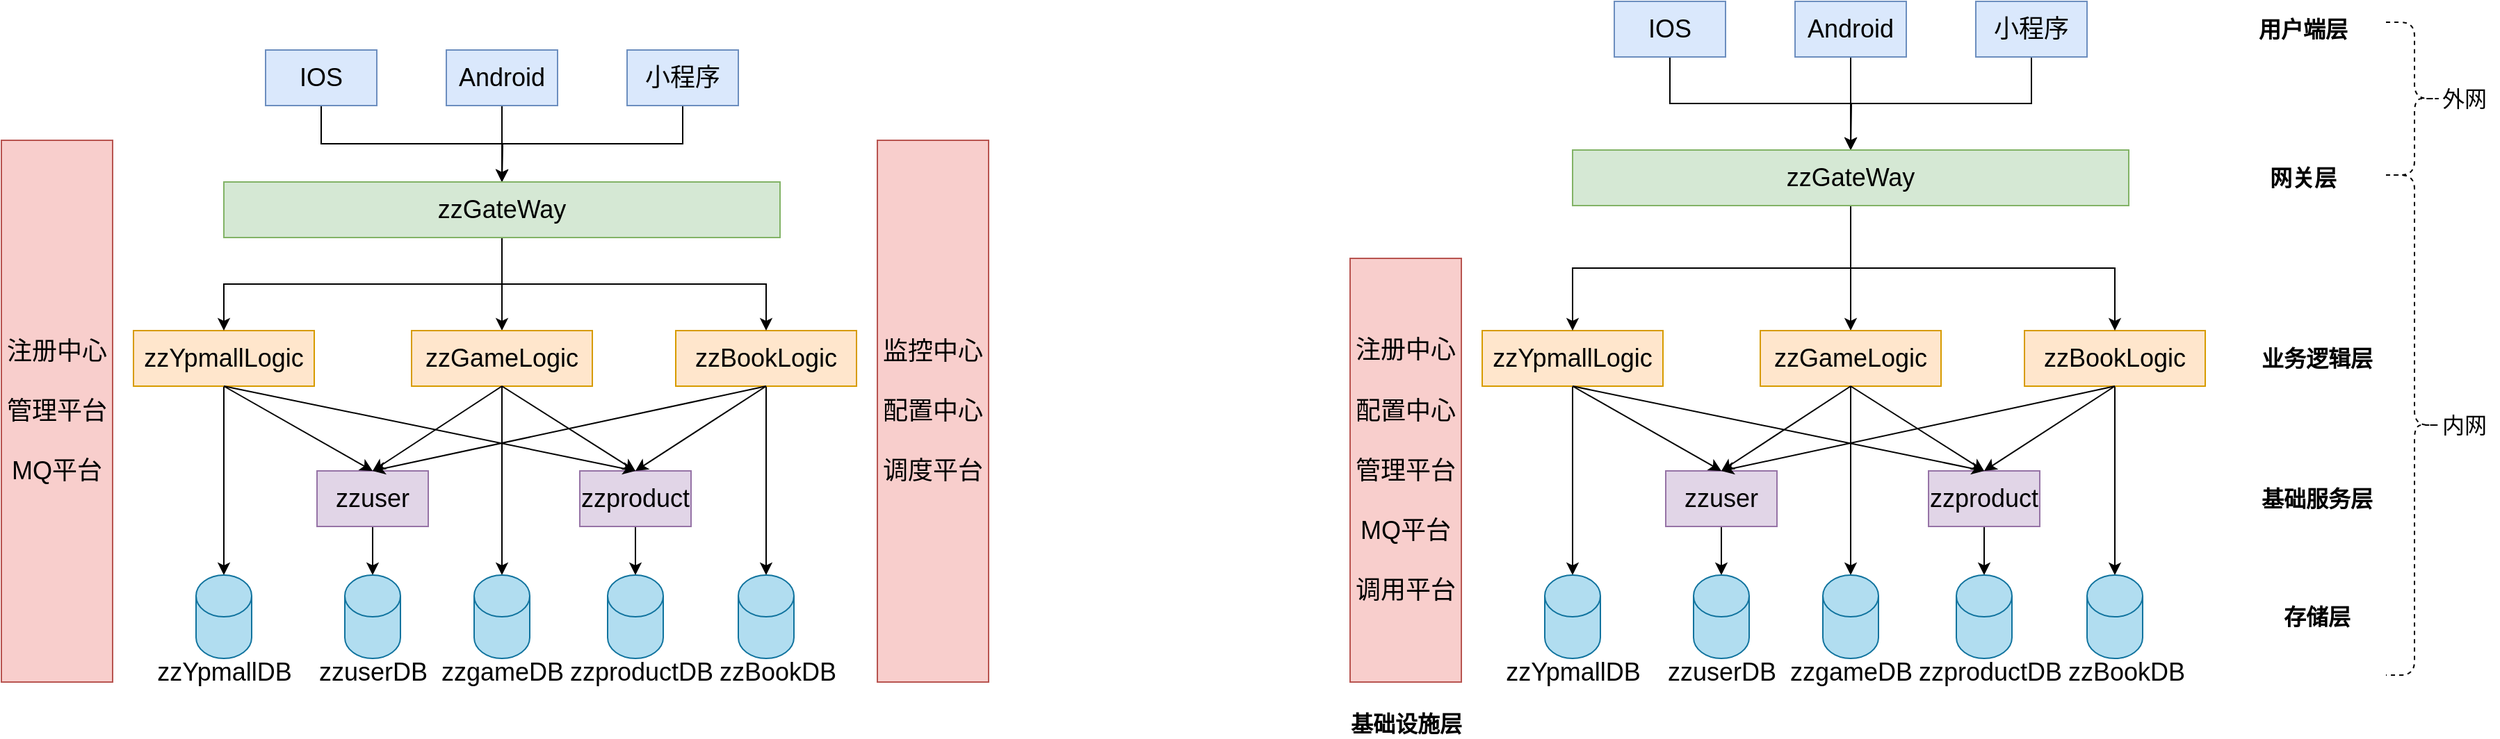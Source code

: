 <mxfile version="16.4.5" type="github">
  <diagram id="UJfnqa16FPFxeTNqQk0E" name="Page-1">
    <mxGraphModel dx="1070" dy="769" grid="1" gridSize="10" guides="1" tooltips="1" connect="1" arrows="1" fold="1" page="1" pageScale="1" pageWidth="827" pageHeight="1169" math="0" shadow="0">
      <root>
        <mxCell id="0" />
        <mxCell id="1" parent="0" />
        <mxCell id="Q5UJTFhfFlcfxcYRVWW--1" style="edgeStyle=orthogonalEdgeStyle;rounded=0;orthogonalLoop=1;jettySize=auto;html=1;exitX=0.5;exitY=1;exitDx=0;exitDy=0;entryX=0.5;entryY=0;entryDx=0;entryDy=0;" edge="1" parent="1" source="Q5UJTFhfFlcfxcYRVWW--2" target="Q5UJTFhfFlcfxcYRVWW--32">
          <mxGeometry relative="1" as="geometry" />
        </mxCell>
        <mxCell id="Q5UJTFhfFlcfxcYRVWW--2" value="&lt;font style=&quot;font-size: 18px&quot;&gt;IOS&lt;/font&gt;" style="rounded=0;whiteSpace=wrap;html=1;fillColor=#dae8fc;strokeColor=#6c8ebf;" vertex="1" parent="1">
          <mxGeometry x="230" y="90" width="80" height="40" as="geometry" />
        </mxCell>
        <mxCell id="Q5UJTFhfFlcfxcYRVWW--3" style="edgeStyle=orthogonalEdgeStyle;rounded=0;orthogonalLoop=1;jettySize=auto;html=1;exitX=0.5;exitY=1;exitDx=0;exitDy=0;entryX=0.5;entryY=0;entryDx=0;entryDy=0;" edge="1" parent="1" source="Q5UJTFhfFlcfxcYRVWW--4" target="Q5UJTFhfFlcfxcYRVWW--32">
          <mxGeometry relative="1" as="geometry" />
        </mxCell>
        <mxCell id="Q5UJTFhfFlcfxcYRVWW--4" value="&lt;font style=&quot;font-size: 18px&quot;&gt;Android&lt;/font&gt;" style="rounded=0;whiteSpace=wrap;html=1;fillColor=#dae8fc;strokeColor=#6c8ebf;" vertex="1" parent="1">
          <mxGeometry x="360" y="90" width="80" height="40" as="geometry" />
        </mxCell>
        <mxCell id="Q5UJTFhfFlcfxcYRVWW--5" style="edgeStyle=orthogonalEdgeStyle;rounded=0;orthogonalLoop=1;jettySize=auto;html=1;exitX=0.5;exitY=1;exitDx=0;exitDy=0;" edge="1" parent="1" source="Q5UJTFhfFlcfxcYRVWW--6">
          <mxGeometry relative="1" as="geometry">
            <mxPoint x="400" y="185" as="targetPoint" />
          </mxGeometry>
        </mxCell>
        <mxCell id="Q5UJTFhfFlcfxcYRVWW--6" value="&lt;span style=&quot;font-size: 18px&quot;&gt;小程序&lt;/span&gt;" style="rounded=0;whiteSpace=wrap;html=1;fillColor=#dae8fc;strokeColor=#6c8ebf;" vertex="1" parent="1">
          <mxGeometry x="490" y="90" width="80" height="40" as="geometry" />
        </mxCell>
        <mxCell id="Q5UJTFhfFlcfxcYRVWW--7" style="edgeStyle=orthogonalEdgeStyle;rounded=0;orthogonalLoop=1;jettySize=auto;html=1;exitX=0.5;exitY=1;exitDx=0;exitDy=0;entryX=0.5;entryY=0;entryDx=0;entryDy=0;entryPerimeter=0;fontSize=18;" edge="1" parent="1" source="Q5UJTFhfFlcfxcYRVWW--8" target="Q5UJTFhfFlcfxcYRVWW--15">
          <mxGeometry relative="1" as="geometry" />
        </mxCell>
        <mxCell id="Q5UJTFhfFlcfxcYRVWW--8" value="&lt;font style=&quot;font-size: 18px&quot;&gt;zzYpmallLogic&lt;/font&gt;" style="rounded=0;whiteSpace=wrap;html=1;fillColor=#ffe6cc;strokeColor=#d79b00;" vertex="1" parent="1">
          <mxGeometry x="135" y="292" width="130" height="40" as="geometry" />
        </mxCell>
        <mxCell id="Q5UJTFhfFlcfxcYRVWW--9" style="edgeStyle=orthogonalEdgeStyle;rounded=0;orthogonalLoop=1;jettySize=auto;html=1;exitX=0.5;exitY=1;exitDx=0;exitDy=0;entryX=0.5;entryY=0;entryDx=0;entryDy=0;entryPerimeter=0;fontSize=18;" edge="1" parent="1" source="Q5UJTFhfFlcfxcYRVWW--10" target="Q5UJTFhfFlcfxcYRVWW--21">
          <mxGeometry relative="1" as="geometry" />
        </mxCell>
        <mxCell id="Q5UJTFhfFlcfxcYRVWW--10" value="&lt;font style=&quot;font-size: 18px&quot;&gt;zzBookLogic&lt;/font&gt;" style="rounded=0;whiteSpace=wrap;html=1;fillColor=#ffe6cc;strokeColor=#d79b00;" vertex="1" parent="1">
          <mxGeometry x="525" y="292" width="130" height="40" as="geometry" />
        </mxCell>
        <mxCell id="Q5UJTFhfFlcfxcYRVWW--11" style="edgeStyle=orthogonalEdgeStyle;rounded=0;orthogonalLoop=1;jettySize=auto;html=1;exitX=0.5;exitY=1;exitDx=0;exitDy=0;entryX=0.5;entryY=0;entryDx=0;entryDy=0;entryPerimeter=0;fontSize=18;" edge="1" parent="1" source="Q5UJTFhfFlcfxcYRVWW--12" target="Q5UJTFhfFlcfxcYRVWW--17">
          <mxGeometry relative="1" as="geometry" />
        </mxCell>
        <mxCell id="Q5UJTFhfFlcfxcYRVWW--12" value="&lt;font style=&quot;font-size: 18px&quot;&gt;zzuser&lt;/font&gt;" style="rounded=0;whiteSpace=wrap;html=1;fillColor=#e1d5e7;strokeColor=#9673a6;" vertex="1" parent="1">
          <mxGeometry x="267" y="393" width="80" height="40" as="geometry" />
        </mxCell>
        <mxCell id="Q5UJTFhfFlcfxcYRVWW--13" style="edgeStyle=orthogonalEdgeStyle;rounded=0;orthogonalLoop=1;jettySize=auto;html=1;exitX=0.5;exitY=1;exitDx=0;exitDy=0;entryX=0.5;entryY=0;entryDx=0;entryDy=0;entryPerimeter=0;fontSize=18;" edge="1" parent="1" source="Q5UJTFhfFlcfxcYRVWW--14" target="Q5UJTFhfFlcfxcYRVWW--19">
          <mxGeometry relative="1" as="geometry" />
        </mxCell>
        <mxCell id="Q5UJTFhfFlcfxcYRVWW--14" value="&lt;font style=&quot;font-size: 18px&quot;&gt;zzproduct&lt;/font&gt;" style="rounded=0;whiteSpace=wrap;html=1;fillColor=#e1d5e7;strokeColor=#9673a6;" vertex="1" parent="1">
          <mxGeometry x="456" y="393" width="80" height="40" as="geometry" />
        </mxCell>
        <mxCell id="Q5UJTFhfFlcfxcYRVWW--15" value="" style="shape=cylinder3;whiteSpace=wrap;html=1;boundedLbl=1;backgroundOutline=1;size=15;fontSize=18;fillColor=#b1ddf0;strokeColor=#10739e;" vertex="1" parent="1">
          <mxGeometry x="180" y="468" width="40" height="60" as="geometry" />
        </mxCell>
        <mxCell id="Q5UJTFhfFlcfxcYRVWW--16" value="zzYpmallDB" style="text;html=1;align=center;verticalAlign=middle;resizable=0;points=[];autosize=1;strokeColor=none;fillColor=none;fontSize=18;" vertex="1" parent="1">
          <mxGeometry x="145" y="523" width="110" height="30" as="geometry" />
        </mxCell>
        <mxCell id="Q5UJTFhfFlcfxcYRVWW--17" value="" style="shape=cylinder3;whiteSpace=wrap;html=1;boundedLbl=1;backgroundOutline=1;size=15;fontSize=18;fillColor=#b1ddf0;strokeColor=#10739e;" vertex="1" parent="1">
          <mxGeometry x="287" y="468" width="40" height="60" as="geometry" />
        </mxCell>
        <mxCell id="Q5UJTFhfFlcfxcYRVWW--18" value="zzuserDB" style="text;html=1;align=center;verticalAlign=middle;resizable=0;points=[];autosize=1;strokeColor=none;fillColor=none;fontSize=18;" vertex="1" parent="1">
          <mxGeometry x="262" y="523" width="90" height="30" as="geometry" />
        </mxCell>
        <mxCell id="Q5UJTFhfFlcfxcYRVWW--19" value="" style="shape=cylinder3;whiteSpace=wrap;html=1;boundedLbl=1;backgroundOutline=1;size=15;fontSize=18;fillColor=#b1ddf0;strokeColor=#10739e;" vertex="1" parent="1">
          <mxGeometry x="476" y="468" width="40" height="60" as="geometry" />
        </mxCell>
        <mxCell id="Q5UJTFhfFlcfxcYRVWW--20" value="zzproductDB" style="text;html=1;align=center;verticalAlign=middle;resizable=0;points=[];autosize=1;strokeColor=none;fillColor=none;fontSize=18;" vertex="1" parent="1">
          <mxGeometry x="440" y="523" width="120" height="30" as="geometry" />
        </mxCell>
        <mxCell id="Q5UJTFhfFlcfxcYRVWW--21" value="" style="shape=cylinder3;whiteSpace=wrap;html=1;boundedLbl=1;backgroundOutline=1;size=15;fontSize=18;fillColor=#b1ddf0;strokeColor=#10739e;" vertex="1" parent="1">
          <mxGeometry x="570" y="468" width="40" height="60" as="geometry" />
        </mxCell>
        <mxCell id="Q5UJTFhfFlcfxcYRVWW--22" value="zzBookDB" style="text;html=1;align=center;verticalAlign=middle;resizable=0;points=[];autosize=1;strokeColor=none;fillColor=none;fontSize=18;" vertex="1" parent="1">
          <mxGeometry x="548" y="523" width="100" height="30" as="geometry" />
        </mxCell>
        <mxCell id="Q5UJTFhfFlcfxcYRVWW--23" value="&lt;span style=&quot;font-size: 18px&quot;&gt;注册中心&lt;br&gt;&lt;br&gt;管理平台&lt;br&gt;&lt;br&gt;MQ平台&lt;br&gt;&lt;/span&gt;" style="rounded=0;whiteSpace=wrap;html=1;fillColor=#f8cecc;strokeColor=#b85450;" vertex="1" parent="1">
          <mxGeometry x="40" y="155" width="80" height="390" as="geometry" />
        </mxCell>
        <mxCell id="Q5UJTFhfFlcfxcYRVWW--24" value="&lt;span style=&quot;font-size: 18px&quot;&gt;监控中心&lt;br&gt;&lt;br&gt;配置中心&lt;br&gt;&lt;br&gt;调度平台&lt;br&gt;&lt;/span&gt;" style="rounded=0;whiteSpace=wrap;html=1;fillColor=#f8cecc;strokeColor=#b85450;" vertex="1" parent="1">
          <mxGeometry x="670" y="155" width="80" height="390" as="geometry" />
        </mxCell>
        <mxCell id="Q5UJTFhfFlcfxcYRVWW--25" value="" style="endArrow=classic;html=1;rounded=0;fontSize=18;exitX=0.5;exitY=1;exitDx=0;exitDy=0;entryX=0.5;entryY=0;entryDx=0;entryDy=0;" edge="1" parent="1" source="Q5UJTFhfFlcfxcYRVWW--8" target="Q5UJTFhfFlcfxcYRVWW--12">
          <mxGeometry width="50" height="50" relative="1" as="geometry">
            <mxPoint x="260" y="655" as="sourcePoint" />
            <mxPoint x="310" y="605" as="targetPoint" />
          </mxGeometry>
        </mxCell>
        <mxCell id="Q5UJTFhfFlcfxcYRVWW--26" value="" style="endArrow=classic;html=1;rounded=0;fontSize=18;exitX=0.5;exitY=1;exitDx=0;exitDy=0;entryX=0.5;entryY=0;entryDx=0;entryDy=0;" edge="1" parent="1" source="Q5UJTFhfFlcfxcYRVWW--8" target="Q5UJTFhfFlcfxcYRVWW--14">
          <mxGeometry width="50" height="50" relative="1" as="geometry">
            <mxPoint x="210" y="342" as="sourcePoint" />
            <mxPoint x="330" y="403" as="targetPoint" />
          </mxGeometry>
        </mxCell>
        <mxCell id="Q5UJTFhfFlcfxcYRVWW--27" value="" style="endArrow=classic;html=1;rounded=0;fontSize=18;exitX=0.5;exitY=1;exitDx=0;exitDy=0;entryX=0.5;entryY=0;entryDx=0;entryDy=0;" edge="1" parent="1" source="Q5UJTFhfFlcfxcYRVWW--10" target="Q5UJTFhfFlcfxcYRVWW--14">
          <mxGeometry width="50" height="50" relative="1" as="geometry">
            <mxPoint x="210" y="342" as="sourcePoint" />
            <mxPoint x="480" y="403" as="targetPoint" />
          </mxGeometry>
        </mxCell>
        <mxCell id="Q5UJTFhfFlcfxcYRVWW--28" value="" style="endArrow=classic;html=1;rounded=0;fontSize=18;exitX=0.5;exitY=1;exitDx=0;exitDy=0;entryX=0.5;entryY=0;entryDx=0;entryDy=0;" edge="1" parent="1" source="Q5UJTFhfFlcfxcYRVWW--10" target="Q5UJTFhfFlcfxcYRVWW--12">
          <mxGeometry width="50" height="50" relative="1" as="geometry">
            <mxPoint x="610" y="375" as="sourcePoint" />
            <mxPoint x="350" y="312" as="targetPoint" />
          </mxGeometry>
        </mxCell>
        <mxCell id="Q5UJTFhfFlcfxcYRVWW--29" style="edgeStyle=orthogonalEdgeStyle;rounded=0;orthogonalLoop=1;jettySize=auto;html=1;exitX=0.5;exitY=1;exitDx=0;exitDy=0;fontSize=18;" edge="1" parent="1" source="Q5UJTFhfFlcfxcYRVWW--32" target="Q5UJTFhfFlcfxcYRVWW--34">
          <mxGeometry relative="1" as="geometry" />
        </mxCell>
        <mxCell id="Q5UJTFhfFlcfxcYRVWW--30" style="edgeStyle=orthogonalEdgeStyle;rounded=0;orthogonalLoop=1;jettySize=auto;html=1;exitX=0.5;exitY=1;exitDx=0;exitDy=0;entryX=0.5;entryY=0;entryDx=0;entryDy=0;" edge="1" parent="1" source="Q5UJTFhfFlcfxcYRVWW--32" target="Q5UJTFhfFlcfxcYRVWW--8">
          <mxGeometry relative="1" as="geometry" />
        </mxCell>
        <mxCell id="Q5UJTFhfFlcfxcYRVWW--31" style="edgeStyle=orthogonalEdgeStyle;rounded=0;orthogonalLoop=1;jettySize=auto;html=1;exitX=0.5;exitY=1;exitDx=0;exitDy=0;entryX=0.5;entryY=0;entryDx=0;entryDy=0;" edge="1" parent="1" source="Q5UJTFhfFlcfxcYRVWW--32" target="Q5UJTFhfFlcfxcYRVWW--10">
          <mxGeometry relative="1" as="geometry" />
        </mxCell>
        <mxCell id="Q5UJTFhfFlcfxcYRVWW--32" value="&lt;font style=&quot;font-size: 18px&quot;&gt;zzGateWay&lt;/font&gt;" style="rounded=0;whiteSpace=wrap;html=1;fillColor=#d5e8d4;strokeColor=#82b366;" vertex="1" parent="1">
          <mxGeometry x="200" y="185" width="400" height="40" as="geometry" />
        </mxCell>
        <mxCell id="Q5UJTFhfFlcfxcYRVWW--33" style="edgeStyle=orthogonalEdgeStyle;rounded=0;orthogonalLoop=1;jettySize=auto;html=1;exitX=0.5;exitY=1;exitDx=0;exitDy=0;entryX=0.5;entryY=0;entryDx=0;entryDy=0;entryPerimeter=0;" edge="1" parent="1" source="Q5UJTFhfFlcfxcYRVWW--34" target="Q5UJTFhfFlcfxcYRVWW--35">
          <mxGeometry relative="1" as="geometry" />
        </mxCell>
        <mxCell id="Q5UJTFhfFlcfxcYRVWW--34" value="&lt;font style=&quot;font-size: 18px&quot;&gt;zzGameLogic&lt;/font&gt;" style="rounded=0;whiteSpace=wrap;html=1;fillColor=#ffe6cc;strokeColor=#d79b00;" vertex="1" parent="1">
          <mxGeometry x="335" y="292" width="130" height="40" as="geometry" />
        </mxCell>
        <mxCell id="Q5UJTFhfFlcfxcYRVWW--35" value="" style="shape=cylinder3;whiteSpace=wrap;html=1;boundedLbl=1;backgroundOutline=1;size=15;fontSize=18;fillColor=#b1ddf0;strokeColor=#10739e;" vertex="1" parent="1">
          <mxGeometry x="380" y="468" width="40" height="60" as="geometry" />
        </mxCell>
        <mxCell id="Q5UJTFhfFlcfxcYRVWW--36" value="zzgameDB" style="text;html=1;align=center;verticalAlign=middle;resizable=0;points=[];autosize=1;strokeColor=none;fillColor=none;fontSize=18;" vertex="1" parent="1">
          <mxGeometry x="350" y="523" width="100" height="30" as="geometry" />
        </mxCell>
        <mxCell id="Q5UJTFhfFlcfxcYRVWW--37" value="" style="endArrow=classic;html=1;rounded=0;fontSize=18;exitX=0.5;exitY=1;exitDx=0;exitDy=0;entryX=0.5;entryY=0;entryDx=0;entryDy=0;" edge="1" parent="1" source="Q5UJTFhfFlcfxcYRVWW--34" target="Q5UJTFhfFlcfxcYRVWW--14">
          <mxGeometry width="50" height="50" relative="1" as="geometry">
            <mxPoint x="210" y="342" as="sourcePoint" />
            <mxPoint x="503" y="403" as="targetPoint" />
          </mxGeometry>
        </mxCell>
        <mxCell id="Q5UJTFhfFlcfxcYRVWW--38" value="" style="endArrow=classic;html=1;rounded=0;fontSize=18;exitX=0.5;exitY=1;exitDx=0;exitDy=0;entryX=0.5;entryY=0;entryDx=0;entryDy=0;" edge="1" parent="1" source="Q5UJTFhfFlcfxcYRVWW--34" target="Q5UJTFhfFlcfxcYRVWW--12">
          <mxGeometry width="50" height="50" relative="1" as="geometry">
            <mxPoint x="600" y="342" as="sourcePoint" />
            <mxPoint x="317" y="403" as="targetPoint" />
          </mxGeometry>
        </mxCell>
        <mxCell id="Q5UJTFhfFlcfxcYRVWW--39" style="edgeStyle=orthogonalEdgeStyle;rounded=0;orthogonalLoop=1;jettySize=auto;html=1;exitX=0.5;exitY=1;exitDx=0;exitDy=0;entryX=0.5;entryY=0;entryDx=0;entryDy=0;" edge="1" parent="1" source="Q5UJTFhfFlcfxcYRVWW--40" target="Q5UJTFhfFlcfxcYRVWW--70">
          <mxGeometry relative="1" as="geometry" />
        </mxCell>
        <mxCell id="Q5UJTFhfFlcfxcYRVWW--40" value="&lt;font style=&quot;font-size: 18px&quot;&gt;IOS&lt;/font&gt;" style="rounded=0;whiteSpace=wrap;html=1;fillColor=#dae8fc;strokeColor=#6c8ebf;" vertex="1" parent="1">
          <mxGeometry x="1200" y="55" width="80" height="40" as="geometry" />
        </mxCell>
        <mxCell id="Q5UJTFhfFlcfxcYRVWW--41" style="edgeStyle=orthogonalEdgeStyle;rounded=0;orthogonalLoop=1;jettySize=auto;html=1;exitX=0.5;exitY=1;exitDx=0;exitDy=0;entryX=0.5;entryY=0;entryDx=0;entryDy=0;" edge="1" parent="1" source="Q5UJTFhfFlcfxcYRVWW--42" target="Q5UJTFhfFlcfxcYRVWW--70">
          <mxGeometry relative="1" as="geometry" />
        </mxCell>
        <mxCell id="Q5UJTFhfFlcfxcYRVWW--42" value="&lt;font style=&quot;font-size: 18px&quot;&gt;Android&lt;/font&gt;" style="rounded=0;whiteSpace=wrap;html=1;fillColor=#dae8fc;strokeColor=#6c8ebf;" vertex="1" parent="1">
          <mxGeometry x="1330" y="55" width="80" height="40" as="geometry" />
        </mxCell>
        <mxCell id="Q5UJTFhfFlcfxcYRVWW--43" style="edgeStyle=orthogonalEdgeStyle;rounded=0;orthogonalLoop=1;jettySize=auto;html=1;exitX=0.5;exitY=1;exitDx=0;exitDy=0;" edge="1" parent="1" source="Q5UJTFhfFlcfxcYRVWW--44">
          <mxGeometry relative="1" as="geometry">
            <mxPoint x="1370" y="162" as="targetPoint" />
          </mxGeometry>
        </mxCell>
        <mxCell id="Q5UJTFhfFlcfxcYRVWW--44" value="&lt;span style=&quot;font-size: 18px&quot;&gt;小程序&lt;/span&gt;" style="rounded=0;whiteSpace=wrap;html=1;fillColor=#dae8fc;strokeColor=#6c8ebf;" vertex="1" parent="1">
          <mxGeometry x="1460" y="55" width="80" height="40" as="geometry" />
        </mxCell>
        <mxCell id="Q5UJTFhfFlcfxcYRVWW--45" style="edgeStyle=orthogonalEdgeStyle;rounded=0;orthogonalLoop=1;jettySize=auto;html=1;exitX=0.5;exitY=1;exitDx=0;exitDy=0;entryX=0.5;entryY=0;entryDx=0;entryDy=0;entryPerimeter=0;fontSize=18;" edge="1" parent="1" source="Q5UJTFhfFlcfxcYRVWW--46" target="Q5UJTFhfFlcfxcYRVWW--53">
          <mxGeometry relative="1" as="geometry" />
        </mxCell>
        <mxCell id="Q5UJTFhfFlcfxcYRVWW--46" value="&lt;font style=&quot;font-size: 18px&quot;&gt;zzYpmallLogic&lt;/font&gt;" style="rounded=0;whiteSpace=wrap;html=1;fillColor=#ffe6cc;strokeColor=#d79b00;" vertex="1" parent="1">
          <mxGeometry x="1105" y="292" width="130" height="40" as="geometry" />
        </mxCell>
        <mxCell id="Q5UJTFhfFlcfxcYRVWW--47" style="edgeStyle=orthogonalEdgeStyle;rounded=0;orthogonalLoop=1;jettySize=auto;html=1;exitX=0.5;exitY=1;exitDx=0;exitDy=0;entryX=0.5;entryY=0;entryDx=0;entryDy=0;entryPerimeter=0;fontSize=18;" edge="1" parent="1" source="Q5UJTFhfFlcfxcYRVWW--48" target="Q5UJTFhfFlcfxcYRVWW--59">
          <mxGeometry relative="1" as="geometry" />
        </mxCell>
        <mxCell id="Q5UJTFhfFlcfxcYRVWW--48" value="&lt;font style=&quot;font-size: 18px&quot;&gt;zzBookLogic&lt;/font&gt;" style="rounded=0;whiteSpace=wrap;html=1;fillColor=#ffe6cc;strokeColor=#d79b00;" vertex="1" parent="1">
          <mxGeometry x="1495" y="292" width="130" height="40" as="geometry" />
        </mxCell>
        <mxCell id="Q5UJTFhfFlcfxcYRVWW--49" style="edgeStyle=orthogonalEdgeStyle;rounded=0;orthogonalLoop=1;jettySize=auto;html=1;exitX=0.5;exitY=1;exitDx=0;exitDy=0;entryX=0.5;entryY=0;entryDx=0;entryDy=0;entryPerimeter=0;fontSize=18;" edge="1" parent="1" source="Q5UJTFhfFlcfxcYRVWW--50" target="Q5UJTFhfFlcfxcYRVWW--55">
          <mxGeometry relative="1" as="geometry" />
        </mxCell>
        <mxCell id="Q5UJTFhfFlcfxcYRVWW--50" value="&lt;font style=&quot;font-size: 18px&quot;&gt;zzuser&lt;/font&gt;" style="rounded=0;whiteSpace=wrap;html=1;fillColor=#e1d5e7;strokeColor=#9673a6;" vertex="1" parent="1">
          <mxGeometry x="1237" y="393" width="80" height="40" as="geometry" />
        </mxCell>
        <mxCell id="Q5UJTFhfFlcfxcYRVWW--51" style="edgeStyle=orthogonalEdgeStyle;rounded=0;orthogonalLoop=1;jettySize=auto;html=1;exitX=0.5;exitY=1;exitDx=0;exitDy=0;entryX=0.5;entryY=0;entryDx=0;entryDy=0;entryPerimeter=0;fontSize=18;" edge="1" parent="1" source="Q5UJTFhfFlcfxcYRVWW--52" target="Q5UJTFhfFlcfxcYRVWW--57">
          <mxGeometry relative="1" as="geometry" />
        </mxCell>
        <mxCell id="Q5UJTFhfFlcfxcYRVWW--52" value="&lt;font style=&quot;font-size: 18px&quot;&gt;zzproduct&lt;/font&gt;" style="rounded=0;whiteSpace=wrap;html=1;fillColor=#e1d5e7;strokeColor=#9673a6;" vertex="1" parent="1">
          <mxGeometry x="1426" y="393" width="80" height="40" as="geometry" />
        </mxCell>
        <mxCell id="Q5UJTFhfFlcfxcYRVWW--53" value="" style="shape=cylinder3;whiteSpace=wrap;html=1;boundedLbl=1;backgroundOutline=1;size=15;fontSize=18;fillColor=#b1ddf0;strokeColor=#10739e;" vertex="1" parent="1">
          <mxGeometry x="1150" y="468" width="40" height="60" as="geometry" />
        </mxCell>
        <mxCell id="Q5UJTFhfFlcfxcYRVWW--54" value="zzYpmallDB" style="text;html=1;align=center;verticalAlign=middle;resizable=0;points=[];autosize=1;strokeColor=none;fillColor=none;fontSize=18;" vertex="1" parent="1">
          <mxGeometry x="1115" y="523" width="110" height="30" as="geometry" />
        </mxCell>
        <mxCell id="Q5UJTFhfFlcfxcYRVWW--55" value="" style="shape=cylinder3;whiteSpace=wrap;html=1;boundedLbl=1;backgroundOutline=1;size=15;fontSize=18;fillColor=#b1ddf0;strokeColor=#10739e;" vertex="1" parent="1">
          <mxGeometry x="1257" y="468" width="40" height="60" as="geometry" />
        </mxCell>
        <mxCell id="Q5UJTFhfFlcfxcYRVWW--56" value="zzuserDB" style="text;html=1;align=center;verticalAlign=middle;resizable=0;points=[];autosize=1;strokeColor=none;fillColor=none;fontSize=18;" vertex="1" parent="1">
          <mxGeometry x="1232" y="523" width="90" height="30" as="geometry" />
        </mxCell>
        <mxCell id="Q5UJTFhfFlcfxcYRVWW--57" value="" style="shape=cylinder3;whiteSpace=wrap;html=1;boundedLbl=1;backgroundOutline=1;size=15;fontSize=18;fillColor=#b1ddf0;strokeColor=#10739e;" vertex="1" parent="1">
          <mxGeometry x="1446" y="468" width="40" height="60" as="geometry" />
        </mxCell>
        <mxCell id="Q5UJTFhfFlcfxcYRVWW--58" value="zzproductDB" style="text;html=1;align=center;verticalAlign=middle;resizable=0;points=[];autosize=1;strokeColor=none;fillColor=none;fontSize=18;" vertex="1" parent="1">
          <mxGeometry x="1410" y="523" width="120" height="30" as="geometry" />
        </mxCell>
        <mxCell id="Q5UJTFhfFlcfxcYRVWW--59" value="" style="shape=cylinder3;whiteSpace=wrap;html=1;boundedLbl=1;backgroundOutline=1;size=15;fontSize=18;fillColor=#b1ddf0;strokeColor=#10739e;" vertex="1" parent="1">
          <mxGeometry x="1540" y="468" width="40" height="60" as="geometry" />
        </mxCell>
        <mxCell id="Q5UJTFhfFlcfxcYRVWW--60" value="zzBookDB" style="text;html=1;align=center;verticalAlign=middle;resizable=0;points=[];autosize=1;strokeColor=none;fillColor=none;fontSize=18;" vertex="1" parent="1">
          <mxGeometry x="1518" y="523" width="100" height="30" as="geometry" />
        </mxCell>
        <mxCell id="Q5UJTFhfFlcfxcYRVWW--61" value="&lt;span style=&quot;font-size: 18px&quot;&gt;注册中心&lt;br&gt;&lt;br&gt;配置中心&lt;br&gt;&lt;br&gt;管理平台&lt;br&gt;&lt;br&gt;MQ平台&lt;br&gt;&lt;br&gt;调用平台&lt;br&gt;&lt;/span&gt;" style="rounded=0;whiteSpace=wrap;html=1;fillColor=#f8cecc;strokeColor=#b85450;" vertex="1" parent="1">
          <mxGeometry x="1010" y="240" width="80" height="305" as="geometry" />
        </mxCell>
        <mxCell id="Q5UJTFhfFlcfxcYRVWW--63" value="" style="endArrow=classic;html=1;rounded=0;fontSize=18;exitX=0.5;exitY=1;exitDx=0;exitDy=0;entryX=0.5;entryY=0;entryDx=0;entryDy=0;" edge="1" parent="1" source="Q5UJTFhfFlcfxcYRVWW--46" target="Q5UJTFhfFlcfxcYRVWW--50">
          <mxGeometry width="50" height="50" relative="1" as="geometry">
            <mxPoint x="1230" y="655" as="sourcePoint" />
            <mxPoint x="1280" y="605" as="targetPoint" />
          </mxGeometry>
        </mxCell>
        <mxCell id="Q5UJTFhfFlcfxcYRVWW--64" value="" style="endArrow=classic;html=1;rounded=0;fontSize=18;exitX=0.5;exitY=1;exitDx=0;exitDy=0;entryX=0.5;entryY=0;entryDx=0;entryDy=0;" edge="1" parent="1" source="Q5UJTFhfFlcfxcYRVWW--46" target="Q5UJTFhfFlcfxcYRVWW--52">
          <mxGeometry width="50" height="50" relative="1" as="geometry">
            <mxPoint x="1180" y="342" as="sourcePoint" />
            <mxPoint x="1300" y="403" as="targetPoint" />
          </mxGeometry>
        </mxCell>
        <mxCell id="Q5UJTFhfFlcfxcYRVWW--65" value="" style="endArrow=classic;html=1;rounded=0;fontSize=18;exitX=0.5;exitY=1;exitDx=0;exitDy=0;entryX=0.5;entryY=0;entryDx=0;entryDy=0;" edge="1" parent="1" source="Q5UJTFhfFlcfxcYRVWW--48" target="Q5UJTFhfFlcfxcYRVWW--52">
          <mxGeometry width="50" height="50" relative="1" as="geometry">
            <mxPoint x="1180" y="342" as="sourcePoint" />
            <mxPoint x="1450" y="403" as="targetPoint" />
          </mxGeometry>
        </mxCell>
        <mxCell id="Q5UJTFhfFlcfxcYRVWW--66" value="" style="endArrow=classic;html=1;rounded=0;fontSize=18;exitX=0.5;exitY=1;exitDx=0;exitDy=0;entryX=0.5;entryY=0;entryDx=0;entryDy=0;" edge="1" parent="1" source="Q5UJTFhfFlcfxcYRVWW--48" target="Q5UJTFhfFlcfxcYRVWW--50">
          <mxGeometry width="50" height="50" relative="1" as="geometry">
            <mxPoint x="1580" y="375" as="sourcePoint" />
            <mxPoint x="1320" y="312" as="targetPoint" />
          </mxGeometry>
        </mxCell>
        <mxCell id="Q5UJTFhfFlcfxcYRVWW--67" style="edgeStyle=orthogonalEdgeStyle;rounded=0;orthogonalLoop=1;jettySize=auto;html=1;exitX=0.5;exitY=1;exitDx=0;exitDy=0;fontSize=18;" edge="1" parent="1" source="Q5UJTFhfFlcfxcYRVWW--70" target="Q5UJTFhfFlcfxcYRVWW--72">
          <mxGeometry relative="1" as="geometry" />
        </mxCell>
        <mxCell id="Q5UJTFhfFlcfxcYRVWW--68" style="edgeStyle=orthogonalEdgeStyle;rounded=0;orthogonalLoop=1;jettySize=auto;html=1;exitX=0.5;exitY=1;exitDx=0;exitDy=0;entryX=0.5;entryY=0;entryDx=0;entryDy=0;" edge="1" parent="1" source="Q5UJTFhfFlcfxcYRVWW--70" target="Q5UJTFhfFlcfxcYRVWW--46">
          <mxGeometry relative="1" as="geometry" />
        </mxCell>
        <mxCell id="Q5UJTFhfFlcfxcYRVWW--69" style="edgeStyle=orthogonalEdgeStyle;rounded=0;orthogonalLoop=1;jettySize=auto;html=1;exitX=0.5;exitY=1;exitDx=0;exitDy=0;entryX=0.5;entryY=0;entryDx=0;entryDy=0;" edge="1" parent="1" source="Q5UJTFhfFlcfxcYRVWW--70" target="Q5UJTFhfFlcfxcYRVWW--48">
          <mxGeometry relative="1" as="geometry" />
        </mxCell>
        <mxCell id="Q5UJTFhfFlcfxcYRVWW--70" value="&lt;font style=&quot;font-size: 18px&quot;&gt;zzGateWay&lt;/font&gt;" style="rounded=0;whiteSpace=wrap;html=1;fillColor=#d5e8d4;strokeColor=#82b366;" vertex="1" parent="1">
          <mxGeometry x="1170" y="162" width="400" height="40" as="geometry" />
        </mxCell>
        <mxCell id="Q5UJTFhfFlcfxcYRVWW--71" style="edgeStyle=orthogonalEdgeStyle;rounded=0;orthogonalLoop=1;jettySize=auto;html=1;exitX=0.5;exitY=1;exitDx=0;exitDy=0;entryX=0.5;entryY=0;entryDx=0;entryDy=0;entryPerimeter=0;" edge="1" parent="1" source="Q5UJTFhfFlcfxcYRVWW--72" target="Q5UJTFhfFlcfxcYRVWW--73">
          <mxGeometry relative="1" as="geometry" />
        </mxCell>
        <mxCell id="Q5UJTFhfFlcfxcYRVWW--72" value="&lt;font style=&quot;font-size: 18px&quot;&gt;zzGameLogic&lt;/font&gt;" style="rounded=0;whiteSpace=wrap;html=1;fillColor=#ffe6cc;strokeColor=#d79b00;" vertex="1" parent="1">
          <mxGeometry x="1305" y="292" width="130" height="40" as="geometry" />
        </mxCell>
        <mxCell id="Q5UJTFhfFlcfxcYRVWW--73" value="" style="shape=cylinder3;whiteSpace=wrap;html=1;boundedLbl=1;backgroundOutline=1;size=15;fontSize=18;fillColor=#b1ddf0;strokeColor=#10739e;" vertex="1" parent="1">
          <mxGeometry x="1350" y="468" width="40" height="60" as="geometry" />
        </mxCell>
        <mxCell id="Q5UJTFhfFlcfxcYRVWW--74" value="zzgameDB" style="text;html=1;align=center;verticalAlign=middle;resizable=0;points=[];autosize=1;strokeColor=none;fillColor=none;fontSize=18;" vertex="1" parent="1">
          <mxGeometry x="1320" y="523" width="100" height="30" as="geometry" />
        </mxCell>
        <mxCell id="Q5UJTFhfFlcfxcYRVWW--75" value="" style="endArrow=classic;html=1;rounded=0;fontSize=18;exitX=0.5;exitY=1;exitDx=0;exitDy=0;entryX=0.5;entryY=0;entryDx=0;entryDy=0;" edge="1" parent="1" source="Q5UJTFhfFlcfxcYRVWW--72" target="Q5UJTFhfFlcfxcYRVWW--52">
          <mxGeometry width="50" height="50" relative="1" as="geometry">
            <mxPoint x="1180" y="342" as="sourcePoint" />
            <mxPoint x="1473" y="403" as="targetPoint" />
          </mxGeometry>
        </mxCell>
        <mxCell id="Q5UJTFhfFlcfxcYRVWW--76" value="" style="endArrow=classic;html=1;rounded=0;fontSize=18;exitX=0.5;exitY=1;exitDx=0;exitDy=0;entryX=0.5;entryY=0;entryDx=0;entryDy=0;" edge="1" parent="1" source="Q5UJTFhfFlcfxcYRVWW--72" target="Q5UJTFhfFlcfxcYRVWW--50">
          <mxGeometry width="50" height="50" relative="1" as="geometry">
            <mxPoint x="1570" y="342" as="sourcePoint" />
            <mxPoint x="1287" y="403" as="targetPoint" />
          </mxGeometry>
        </mxCell>
        <mxCell id="Q5UJTFhfFlcfxcYRVWW--77" value="" style="shape=curlyBracket;whiteSpace=wrap;html=1;rounded=1;flipH=1;dashed=1;" vertex="1" parent="1">
          <mxGeometry x="1755" y="180" width="41" height="360" as="geometry" />
        </mxCell>
        <mxCell id="Q5UJTFhfFlcfxcYRVWW--78" value="&lt;font style=&quot;font-size: 16px&quot;&gt;内网&lt;/font&gt;" style="text;html=1;align=center;verticalAlign=middle;resizable=0;points=[];autosize=1;strokeColor=none;fillColor=none;" vertex="1" parent="1">
          <mxGeometry x="1786" y="350" width="50" height="20" as="geometry" />
        </mxCell>
        <mxCell id="Q5UJTFhfFlcfxcYRVWW--79" value="&lt;span style=&quot;background-color: rgb(255 , 255 , 255)&quot;&gt;&lt;b&gt;用户端层&lt;/b&gt;&lt;/span&gt;" style="text;html=1;align=center;verticalAlign=middle;resizable=0;points=[];autosize=1;strokeColor=none;fillColor=none;fontSize=16;" vertex="1" parent="1">
          <mxGeometry x="1655" y="65" width="80" height="20" as="geometry" />
        </mxCell>
        <mxCell id="Q5UJTFhfFlcfxcYRVWW--80" value="&lt;span style=&quot;background-color: rgb(255 , 255 , 255)&quot;&gt;&lt;b&gt;网关层&lt;/b&gt;&lt;/span&gt;" style="text;html=1;align=center;verticalAlign=middle;resizable=0;points=[];autosize=1;strokeColor=none;fillColor=none;fontSize=16;" vertex="1" parent="1">
          <mxGeometry x="1665" y="172" width="60" height="20" as="geometry" />
        </mxCell>
        <mxCell id="Q5UJTFhfFlcfxcYRVWW--81" value="&lt;span style=&quot;background-color: rgb(255 , 255 , 255)&quot;&gt;&lt;b&gt;业务逻辑层&lt;/b&gt;&lt;/span&gt;" style="text;html=1;align=center;verticalAlign=middle;resizable=0;points=[];autosize=1;strokeColor=none;fillColor=none;fontSize=16;" vertex="1" parent="1">
          <mxGeometry x="1655" y="302" width="100" height="20" as="geometry" />
        </mxCell>
        <mxCell id="Q5UJTFhfFlcfxcYRVWW--82" value="&lt;span style=&quot;background-color: rgb(255 , 255 , 255)&quot;&gt;&lt;b&gt;基础服务层&lt;/b&gt;&lt;/span&gt;" style="text;html=1;align=center;verticalAlign=middle;resizable=0;points=[];autosize=1;strokeColor=none;fillColor=none;fontSize=16;" vertex="1" parent="1">
          <mxGeometry x="1655" y="403" width="100" height="20" as="geometry" />
        </mxCell>
        <mxCell id="Q5UJTFhfFlcfxcYRVWW--83" value="&lt;span style=&quot;background-color: rgb(255 , 255 , 255)&quot;&gt;&lt;b&gt;存储层&lt;/b&gt;&lt;/span&gt;" style="text;html=1;align=center;verticalAlign=middle;resizable=0;points=[];autosize=1;strokeColor=none;fillColor=none;fontSize=16;" vertex="1" parent="1">
          <mxGeometry x="1675" y="488" width="60" height="20" as="geometry" />
        </mxCell>
        <mxCell id="Q5UJTFhfFlcfxcYRVWW--84" value="" style="shape=curlyBracket;whiteSpace=wrap;html=1;rounded=1;flipH=1;dashed=1;" vertex="1" parent="1">
          <mxGeometry x="1755" y="70" width="41" height="110" as="geometry" />
        </mxCell>
        <mxCell id="Q5UJTFhfFlcfxcYRVWW--85" value="&lt;font style=&quot;font-size: 16px&quot;&gt;外网&lt;/font&gt;" style="text;html=1;align=center;verticalAlign=middle;resizable=0;points=[];autosize=1;strokeColor=none;fillColor=none;" vertex="1" parent="1">
          <mxGeometry x="1786" y="115" width="50" height="20" as="geometry" />
        </mxCell>
        <mxCell id="Q5UJTFhfFlcfxcYRVWW--86" value="&lt;span style=&quot;background-color: rgb(255 , 255 , 255)&quot;&gt;&lt;b&gt;基础设施层&lt;/b&gt;&lt;/span&gt;" style="text;html=1;align=center;verticalAlign=middle;resizable=0;points=[];autosize=1;strokeColor=none;fillColor=none;fontSize=16;" vertex="1" parent="1">
          <mxGeometry x="1000" y="565" width="100" height="20" as="geometry" />
        </mxCell>
      </root>
    </mxGraphModel>
  </diagram>
</mxfile>
